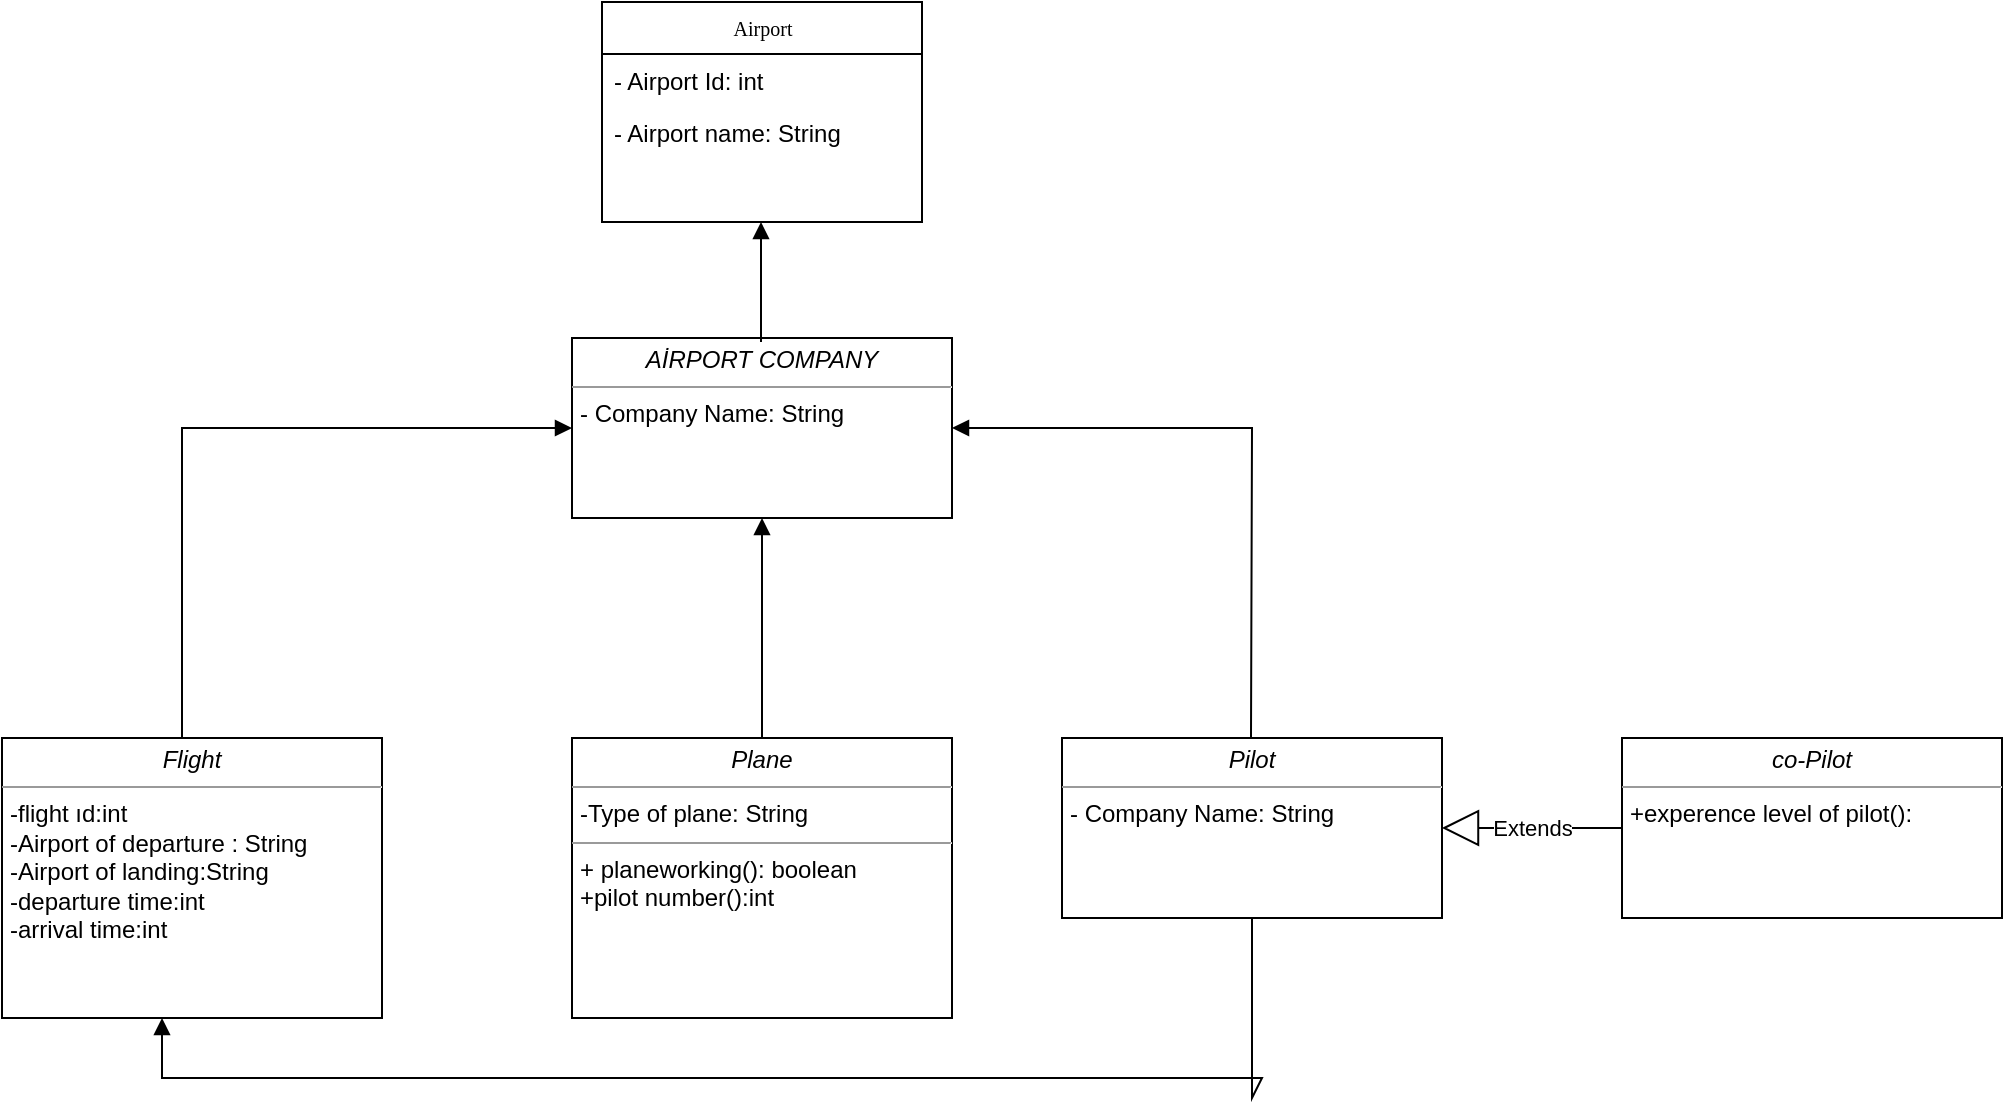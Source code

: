 <mxfile version="20.0.4" type="github">
  <diagram name="Page-1" id="c4acf3e9-155e-7222-9cf6-157b1a14988f">
    <mxGraphModel dx="1240" dy="689" grid="1" gridSize="10" guides="1" tooltips="1" connect="1" arrows="1" fold="1" page="1" pageScale="1" pageWidth="850" pageHeight="1100" background="none" math="0" shadow="0">
      <root>
        <mxCell id="0" />
        <mxCell id="1" parent="0" />
        <mxCell id="17acba5748e5396b-20" value="Airport" style="swimlane;html=1;fontStyle=0;childLayout=stackLayout;horizontal=1;startSize=26;fillColor=none;horizontalStack=0;resizeParent=1;resizeLast=0;collapsible=1;marginBottom=0;swimlaneFillColor=#ffffff;rounded=0;shadow=0;comic=0;labelBackgroundColor=none;strokeWidth=1;fontFamily=Verdana;fontSize=10;align=center;" parent="1" vertex="1">
          <mxGeometry x="350" y="42" width="160" height="110" as="geometry" />
        </mxCell>
        <mxCell id="17acba5748e5396b-21" value="- Airport Id: int" style="text;html=1;strokeColor=none;fillColor=none;align=left;verticalAlign=top;spacingLeft=4;spacingRight=4;whiteSpace=wrap;overflow=hidden;rotatable=0;points=[[0,0.5],[1,0.5]];portConstraint=eastwest;" parent="17acba5748e5396b-20" vertex="1">
          <mxGeometry y="26" width="160" height="26" as="geometry" />
        </mxCell>
        <mxCell id="17acba5748e5396b-24" value="- Airport name: String" style="text;html=1;strokeColor=none;fillColor=none;align=left;verticalAlign=top;spacingLeft=4;spacingRight=4;whiteSpace=wrap;overflow=hidden;rotatable=0;points=[[0,0.5],[1,0.5]];portConstraint=eastwest;" parent="17acba5748e5396b-20" vertex="1">
          <mxGeometry y="52" width="160" height="26" as="geometry" />
        </mxCell>
        <mxCell id="5d2195bd80daf111-15" value="&lt;p style=&quot;margin:0px;margin-top:4px;text-align:center;&quot;&gt;&lt;i&gt;AİRPORT COMPANY&lt;/i&gt;&lt;/p&gt;&lt;hr size=&quot;1&quot;&gt;&lt;p style=&quot;margin:0px;margin-left:4px;&quot;&gt;- Company Name: String&lt;br&gt;&lt;/p&gt;&lt;p style=&quot;margin:0px;margin-left:4px;&quot;&gt;&lt;br&gt;&lt;/p&gt;" style="verticalAlign=top;align=left;overflow=fill;fontSize=12;fontFamily=Helvetica;html=1;rounded=0;shadow=0;comic=0;labelBackgroundColor=none;strokeWidth=1" parent="1" vertex="1">
          <mxGeometry x="335" y="210" width="190" height="90" as="geometry" />
        </mxCell>
        <mxCell id="5d2195bd80daf111-19" value="&lt;p style=&quot;margin:0px;margin-top:4px;text-align:center;&quot;&gt;&lt;i&gt;Flight&lt;/i&gt;&lt;/p&gt;&lt;hr size=&quot;1&quot;&gt;&lt;p style=&quot;margin:0px;margin-left:4px;&quot;&gt;-flight ıd:int&lt;br&gt;-Airport of departure : String&lt;/p&gt;&lt;p style=&quot;margin:0px;margin-left:4px;&quot;&gt;-Airport of landing:String&lt;/p&gt;&lt;p style=&quot;margin:0px;margin-left:4px;&quot;&gt;-departure time:int&lt;/p&gt;&lt;p style=&quot;margin:0px;margin-left:4px;&quot;&gt;-arrival time:int&lt;/p&gt;" style="verticalAlign=top;align=left;overflow=fill;fontSize=12;fontFamily=Helvetica;html=1;rounded=0;shadow=0;comic=0;labelBackgroundColor=none;strokeWidth=1" parent="1" vertex="1">
          <mxGeometry x="50" y="410" width="190" height="140" as="geometry" />
        </mxCell>
        <mxCell id="kZrD71NsTThtjkDr77Pq-1" value="&lt;p style=&quot;margin:0px;margin-top:4px;text-align:center;&quot;&gt;&lt;i&gt;Plane&lt;/i&gt;&lt;/p&gt;&lt;hr size=&quot;1&quot;&gt;&lt;p style=&quot;margin:0px;margin-left:4px;&quot;&gt;-Type of plane: String&lt;br&gt;&lt;/p&gt;&lt;hr size=&quot;1&quot;&gt;&lt;p style=&quot;margin:0px;margin-left:4px;&quot;&gt;+ planeworking(): boolean&lt;/p&gt;&lt;p style=&quot;margin:0px;margin-left:4px;&quot;&gt;+pilot number():int&lt;br&gt;&lt;br&gt;&lt;/p&gt;" style="verticalAlign=top;align=left;overflow=fill;fontSize=12;fontFamily=Helvetica;html=1;rounded=0;shadow=0;comic=0;labelBackgroundColor=none;strokeWidth=1" vertex="1" parent="1">
          <mxGeometry x="335" y="410" width="190" height="140" as="geometry" />
        </mxCell>
        <mxCell id="kZrD71NsTThtjkDr77Pq-8" value="" style="html=1;verticalAlign=bottom;endArrow=block;rounded=0;exitX=0.5;exitY=0;exitDx=0;exitDy=0;entryX=0.5;entryY=1;entryDx=0;entryDy=0;" edge="1" parent="1" source="kZrD71NsTThtjkDr77Pq-1" target="5d2195bd80daf111-15">
          <mxGeometry width="80" relative="1" as="geometry">
            <mxPoint x="390" y="370" as="sourcePoint" />
            <mxPoint x="430" y="350" as="targetPoint" />
          </mxGeometry>
        </mxCell>
        <mxCell id="kZrD71NsTThtjkDr77Pq-9" value="" style="html=1;verticalAlign=bottom;endArrow=block;rounded=0;exitX=0.5;exitY=0;exitDx=0;exitDy=0;" edge="1" parent="1">
          <mxGeometry width="80" relative="1" as="geometry">
            <mxPoint x="429.5" y="212" as="sourcePoint" />
            <mxPoint x="429.5" y="152" as="targetPoint" />
          </mxGeometry>
        </mxCell>
        <mxCell id="kZrD71NsTThtjkDr77Pq-11" value="&lt;p style=&quot;margin:0px;margin-top:4px;text-align:center;&quot;&gt;&lt;i&gt;Pilot&lt;/i&gt;&lt;/p&gt;&lt;hr size=&quot;1&quot;&gt;&lt;p style=&quot;margin:0px;margin-left:4px;&quot;&gt;- Company Name: String&lt;br&gt;&lt;/p&gt;&lt;p style=&quot;margin:0px;margin-left:4px;&quot;&gt;&lt;br&gt;&lt;/p&gt;" style="verticalAlign=top;align=left;overflow=fill;fontSize=12;fontFamily=Helvetica;html=1;rounded=0;shadow=0;comic=0;labelBackgroundColor=none;strokeWidth=1" vertex="1" parent="1">
          <mxGeometry x="580" y="410" width="190" height="90" as="geometry" />
        </mxCell>
        <mxCell id="kZrD71NsTThtjkDr77Pq-12" value="" style="html=1;verticalAlign=bottom;endArrow=block;rounded=0;exitX=0.5;exitY=0;exitDx=0;exitDy=0;entryX=0;entryY=0.5;entryDx=0;entryDy=0;" edge="1" parent="1" target="5d2195bd80daf111-15">
          <mxGeometry width="80" relative="1" as="geometry">
            <mxPoint x="140" y="410" as="sourcePoint" />
            <mxPoint x="140" y="260" as="targetPoint" />
            <Array as="points">
              <mxPoint x="140" y="255" />
            </Array>
          </mxGeometry>
        </mxCell>
        <mxCell id="kZrD71NsTThtjkDr77Pq-13" value="" style="html=1;verticalAlign=bottom;endArrow=block;rounded=0;exitX=0.5;exitY=1;exitDx=0;exitDy=0;" edge="1" parent="1" source="kZrD71NsTThtjkDr77Pq-11">
          <mxGeometry width="80" relative="1" as="geometry">
            <mxPoint x="130" y="630" as="sourcePoint" />
            <mxPoint x="130" y="550" as="targetPoint" />
            <Array as="points">
              <mxPoint x="675" y="590" />
              <mxPoint x="680" y="580" />
              <mxPoint x="130" y="580" />
              <mxPoint x="130" y="560" />
            </Array>
          </mxGeometry>
        </mxCell>
        <mxCell id="kZrD71NsTThtjkDr77Pq-14" value="Extends" style="endArrow=block;endSize=16;endFill=0;html=1;rounded=0;entryX=1;entryY=0.5;entryDx=0;entryDy=0;" edge="1" parent="1" target="kZrD71NsTThtjkDr77Pq-11">
          <mxGeometry width="160" relative="1" as="geometry">
            <mxPoint x="860" y="455" as="sourcePoint" />
            <mxPoint x="830" y="390" as="targetPoint" />
          </mxGeometry>
        </mxCell>
        <mxCell id="kZrD71NsTThtjkDr77Pq-15" value="&lt;p style=&quot;margin:0px;margin-top:4px;text-align:center;&quot;&gt;&lt;i&gt;co-Pilot&lt;/i&gt;&lt;/p&gt;&lt;hr size=&quot;1&quot;&gt;&lt;p style=&quot;margin:0px;margin-left:4px;&quot;&gt;+experence level of pilot():&lt;/p&gt;&lt;p style=&quot;margin:0px;margin-left:4px;&quot;&gt;&lt;br&gt;&lt;/p&gt;" style="verticalAlign=top;align=left;overflow=fill;fontSize=12;fontFamily=Helvetica;html=1;rounded=0;shadow=0;comic=0;labelBackgroundColor=none;strokeWidth=1" vertex="1" parent="1">
          <mxGeometry x="860" y="410" width="190" height="90" as="geometry" />
        </mxCell>
        <mxCell id="kZrD71NsTThtjkDr77Pq-16" value="" style="html=1;verticalAlign=bottom;endArrow=block;rounded=0;exitX=0.5;exitY=0;exitDx=0;exitDy=0;entryX=1;entryY=0.5;entryDx=0;entryDy=0;" edge="1" parent="1" target="5d2195bd80daf111-15">
          <mxGeometry width="80" relative="1" as="geometry">
            <mxPoint x="674.5" y="410" as="sourcePoint" />
            <mxPoint x="675" y="250" as="targetPoint" />
            <Array as="points">
              <mxPoint x="675" y="255" />
            </Array>
          </mxGeometry>
        </mxCell>
      </root>
    </mxGraphModel>
  </diagram>
</mxfile>
